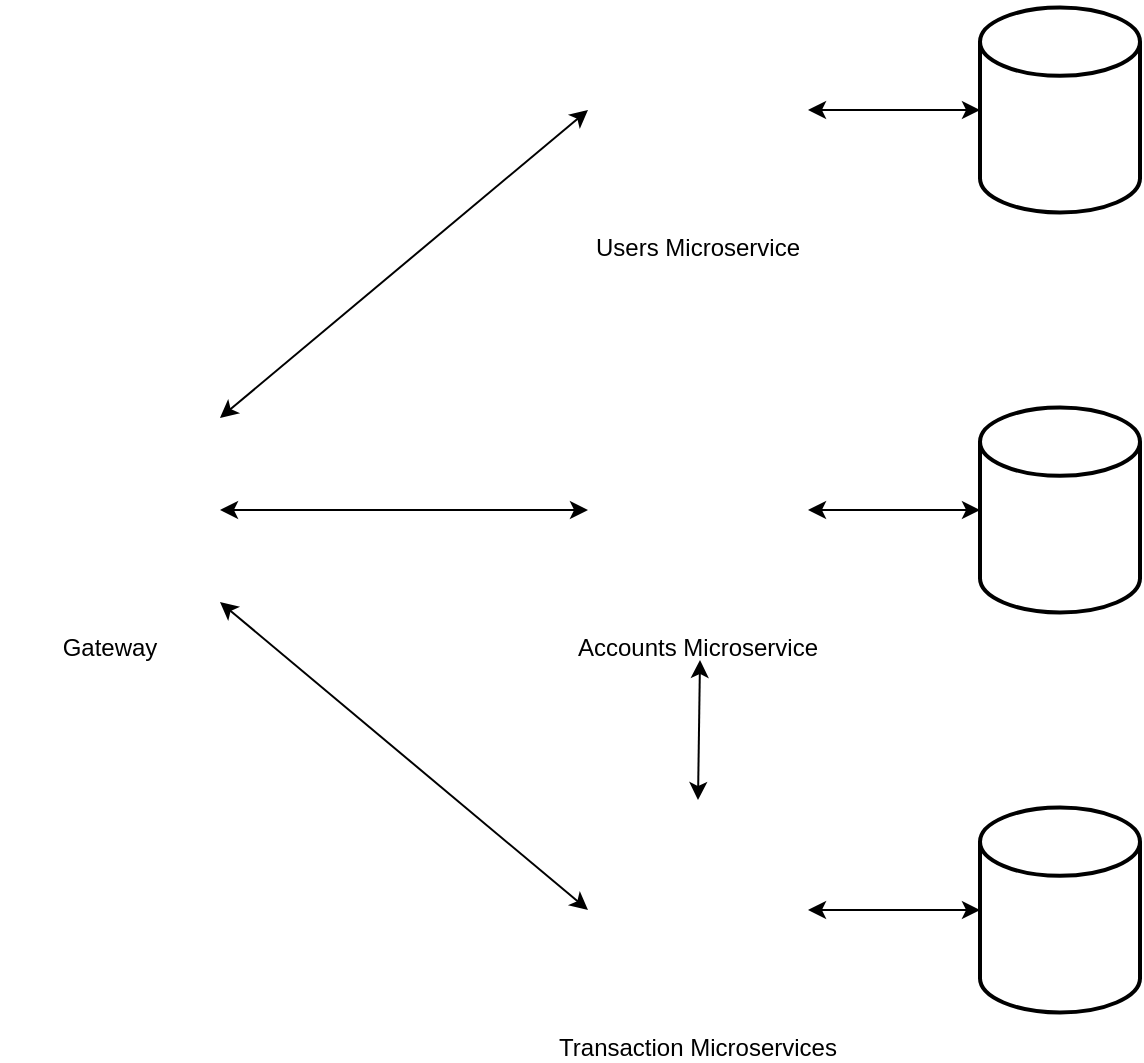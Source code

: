 <mxfile>
    <diagram name="Página-1" id="wyG1_XZOK64VyqssJD78">
        <mxGraphModel dx="576" dy="1345" grid="1" gridSize="10" guides="1" tooltips="1" connect="1" arrows="1" fold="1" page="1" pageScale="1" pageWidth="1169" pageHeight="827" math="0" shadow="0">
            <root>
                <mxCell id="0"/>
                <mxCell id="1" parent="0"/>
                <mxCell id="Dey9jI3-ztKfG_yNGH6g-6" style="edgeStyle=orthogonalEdgeStyle;rounded=0;orthogonalLoop=1;jettySize=auto;html=1;entryX=0;entryY=0.5;entryDx=0;entryDy=0;startArrow=classic;startFill=1;" parent="1" source="Dey9jI3-ztKfG_yNGH6g-1" target="Dey9jI3-ztKfG_yNGH6g-3" edge="1">
                    <mxGeometry relative="1" as="geometry"/>
                </mxCell>
                <mxCell id="Dey9jI3-ztKfG_yNGH6g-7" style="rounded=0;orthogonalLoop=1;jettySize=auto;html=1;entryX=0;entryY=0.5;entryDx=0;entryDy=0;startArrow=classic;startFill=1;jumpStyle=none;" parent="1" source="Dey9jI3-ztKfG_yNGH6g-1" target="Dey9jI3-ztKfG_yNGH6g-2" edge="1">
                    <mxGeometry relative="1" as="geometry"/>
                </mxCell>
                <mxCell id="Dey9jI3-ztKfG_yNGH6g-8" style="rounded=0;orthogonalLoop=1;jettySize=auto;html=1;entryX=0;entryY=0.5;entryDx=0;entryDy=0;startArrow=classic;startFill=1;" parent="1" source="Dey9jI3-ztKfG_yNGH6g-1" target="Dey9jI3-ztKfG_yNGH6g-4" edge="1">
                    <mxGeometry relative="1" as="geometry"/>
                </mxCell>
                <mxCell id="Dey9jI3-ztKfG_yNGH6g-1" value="Gateway" style="shape=image;verticalLabelPosition=bottom;labelBackgroundColor=default;verticalAlign=top;aspect=fixed;imageAspect=0;image=https://pt.quarkus.io/assets/images/brand/quarkus_icon_default.svg;" parent="1" vertex="1">
                    <mxGeometry x="120" y="160" width="110" height="110" as="geometry"/>
                </mxCell>
                <mxCell id="Dey9jI3-ztKfG_yNGH6g-2" value="Users Microservice" style="shape=image;verticalLabelPosition=bottom;labelBackgroundColor=default;verticalAlign=top;aspect=fixed;imageAspect=0;image=https://pt.quarkus.io/assets/images/brand/quarkus_icon_default.svg;" parent="1" vertex="1">
                    <mxGeometry x="414" y="-40" width="110" height="110" as="geometry"/>
                </mxCell>
                <mxCell id="Dey9jI3-ztKfG_yNGH6g-3" value="Accounts Microservice" style="shape=image;verticalLabelPosition=bottom;labelBackgroundColor=default;verticalAlign=top;aspect=fixed;imageAspect=0;image=https://pt.quarkus.io/assets/images/brand/quarkus_icon_default.svg;" parent="1" vertex="1">
                    <mxGeometry x="414" y="160" width="110" height="110" as="geometry"/>
                </mxCell>
                <mxCell id="Dey9jI3-ztKfG_yNGH6g-4" value="Transaction Microservices" style="shape=image;verticalLabelPosition=bottom;labelBackgroundColor=default;verticalAlign=top;aspect=fixed;imageAspect=0;image=https://pt.quarkus.io/assets/images/brand/quarkus_icon_default.svg;" parent="1" vertex="1">
                    <mxGeometry x="414" y="360" width="110" height="110" as="geometry"/>
                </mxCell>
                <mxCell id="Dey9jI3-ztKfG_yNGH6g-9" value="" style="strokeWidth=2;html=1;shape=mxgraph.flowchart.database;whiteSpace=wrap;" parent="1" vertex="1">
                    <mxGeometry x="610" y="-36.25" width="80" height="102.5" as="geometry"/>
                </mxCell>
                <mxCell id="Dey9jI3-ztKfG_yNGH6g-10" style="edgeStyle=orthogonalEdgeStyle;rounded=0;orthogonalLoop=1;jettySize=auto;html=1;entryX=0;entryY=0.5;entryDx=0;entryDy=0;entryPerimeter=0;startArrow=classic;startFill=1;" parent="1" source="Dey9jI3-ztKfG_yNGH6g-2" target="Dey9jI3-ztKfG_yNGH6g-9" edge="1">
                    <mxGeometry relative="1" as="geometry"/>
                </mxCell>
                <mxCell id="Dey9jI3-ztKfG_yNGH6g-11" value="" style="strokeWidth=2;html=1;shape=mxgraph.flowchart.database;whiteSpace=wrap;" parent="1" vertex="1">
                    <mxGeometry x="610" y="163.75" width="80" height="102.5" as="geometry"/>
                </mxCell>
                <mxCell id="Dey9jI3-ztKfG_yNGH6g-12" style="edgeStyle=orthogonalEdgeStyle;rounded=0;orthogonalLoop=1;jettySize=auto;html=1;entryX=0;entryY=0.5;entryDx=0;entryDy=0;entryPerimeter=0;startArrow=classic;startFill=1;" parent="1" source="Dey9jI3-ztKfG_yNGH6g-3" target="Dey9jI3-ztKfG_yNGH6g-11" edge="1">
                    <mxGeometry relative="1" as="geometry"/>
                </mxCell>
                <mxCell id="Dey9jI3-ztKfG_yNGH6g-13" value="" style="strokeWidth=2;html=1;shape=mxgraph.flowchart.database;whiteSpace=wrap;" parent="1" vertex="1">
                    <mxGeometry x="610" y="363.75" width="80" height="102.5" as="geometry"/>
                </mxCell>
                <mxCell id="Dey9jI3-ztKfG_yNGH6g-14" style="edgeStyle=orthogonalEdgeStyle;rounded=0;orthogonalLoop=1;jettySize=auto;html=1;entryX=0;entryY=0.5;entryDx=0;entryDy=0;entryPerimeter=0;startArrow=classic;startFill=1;" parent="1" source="Dey9jI3-ztKfG_yNGH6g-4" target="Dey9jI3-ztKfG_yNGH6g-13" edge="1">
                    <mxGeometry relative="1" as="geometry"/>
                </mxCell>
                <mxCell id="Dey9jI3-ztKfG_yNGH6g-17" value="" style="endArrow=classic;startArrow=classic;html=1;rounded=0;exitX=0.5;exitY=0;exitDx=0;exitDy=0;" parent="1" source="Dey9jI3-ztKfG_yNGH6g-4" edge="1">
                    <mxGeometry width="50" height="50" relative="1" as="geometry">
                        <mxPoint x="444" y="340" as="sourcePoint"/>
                        <mxPoint x="470" y="290" as="targetPoint"/>
                    </mxGeometry>
                </mxCell>
            </root>
        </mxGraphModel>
    </diagram>
</mxfile>